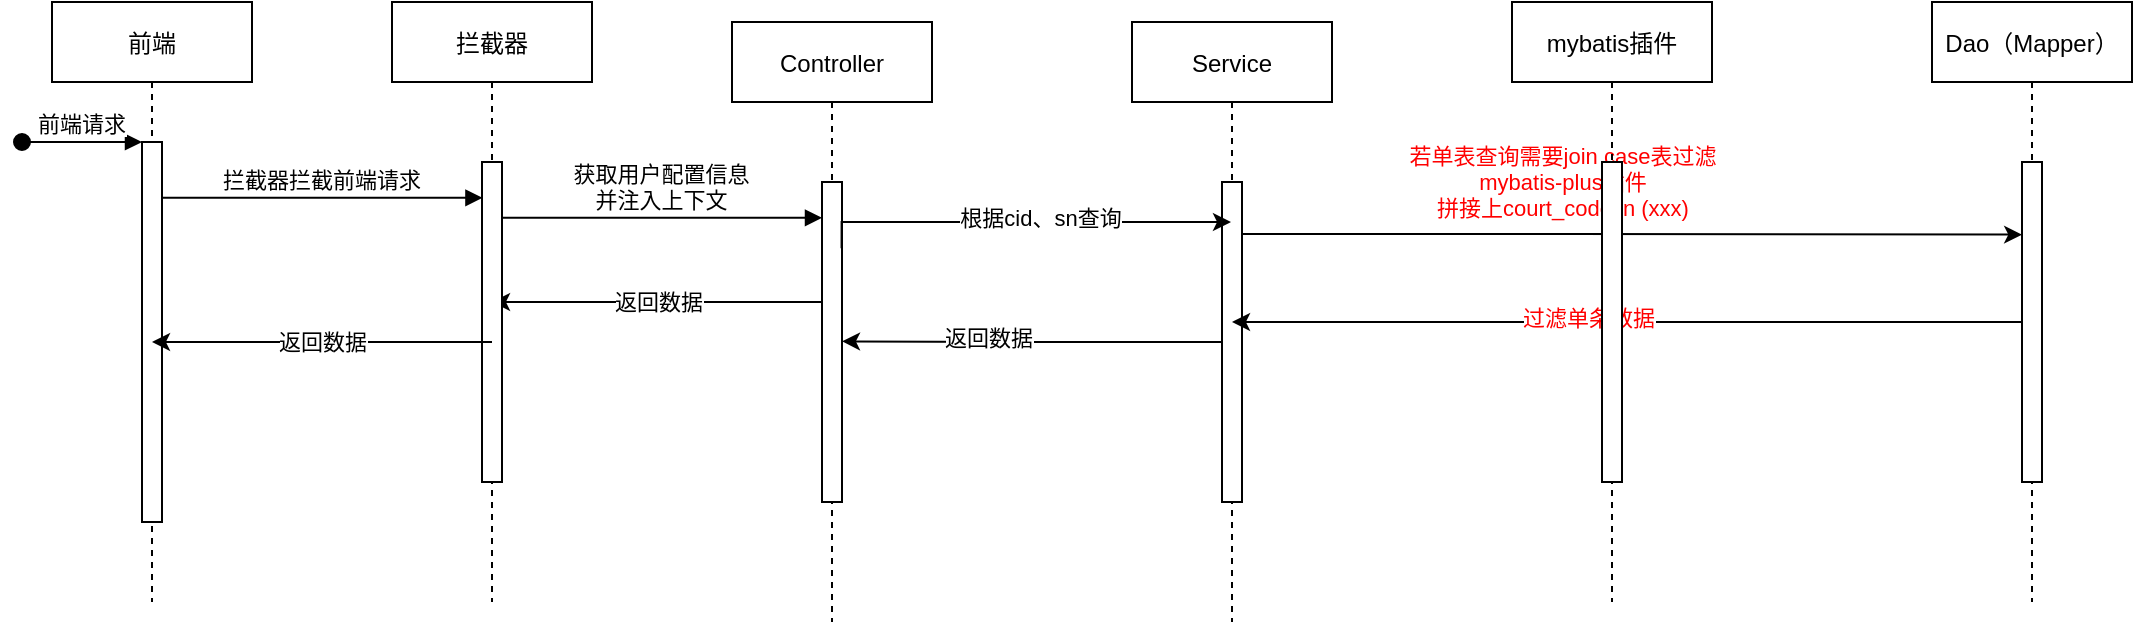 <mxfile version="20.0.4" type="github" pages="3">
  <diagram id="kgpKYQtTHZ0yAKxKKP6v" name="单条记录">
    <mxGraphModel dx="2090" dy="593" grid="1" gridSize="10" guides="1" tooltips="1" connect="1" arrows="1" fold="1" page="1" pageScale="1" pageWidth="850" pageHeight="1100" math="0" shadow="0">
      <root>
        <mxCell id="0" />
        <mxCell id="1" parent="0" />
        <mxCell id="3nuBFxr9cyL0pnOWT2aG-1" value="前端" style="shape=umlLifeline;perimeter=lifelinePerimeter;container=1;collapsible=0;recursiveResize=0;rounded=0;shadow=0;strokeWidth=1;" parent="1" vertex="1">
          <mxGeometry x="-40" y="70" width="100" height="300" as="geometry" />
        </mxCell>
        <mxCell id="3nuBFxr9cyL0pnOWT2aG-2" value="" style="points=[];perimeter=orthogonalPerimeter;rounded=0;shadow=0;strokeWidth=1;" parent="3nuBFxr9cyL0pnOWT2aG-1" vertex="1">
          <mxGeometry x="45" y="70" width="10" height="190" as="geometry" />
        </mxCell>
        <mxCell id="3nuBFxr9cyL0pnOWT2aG-3" value="前端请求" style="verticalAlign=bottom;startArrow=oval;endArrow=block;startSize=8;shadow=0;strokeWidth=1;" parent="3nuBFxr9cyL0pnOWT2aG-1" target="3nuBFxr9cyL0pnOWT2aG-2" edge="1">
          <mxGeometry relative="1" as="geometry">
            <mxPoint x="-15" y="70" as="sourcePoint" />
          </mxGeometry>
        </mxCell>
        <mxCell id="3nuBFxr9cyL0pnOWT2aG-5" value="Controller" style="shape=umlLifeline;perimeter=lifelinePerimeter;container=1;collapsible=0;recursiveResize=0;rounded=0;shadow=0;strokeWidth=1;" parent="1" vertex="1">
          <mxGeometry x="300" y="80" width="100" height="300" as="geometry" />
        </mxCell>
        <mxCell id="3nuBFxr9cyL0pnOWT2aG-6" value="" style="points=[];perimeter=orthogonalPerimeter;rounded=0;shadow=0;strokeWidth=1;" parent="3nuBFxr9cyL0pnOWT2aG-5" vertex="1">
          <mxGeometry x="45" y="80" width="10" height="160" as="geometry" />
        </mxCell>
        <mxCell id="FtKNyufiXCwTpfJjdmEQ-9" value="获取用户配置信息&#xa;并注入上下文" style="verticalAlign=bottom;endArrow=block;entryX=0.022;entryY=0.112;shadow=0;strokeWidth=1;fontSize=11;entryDx=0;entryDy=0;entryPerimeter=0;" edge="1" parent="3nuBFxr9cyL0pnOWT2aG-5">
          <mxGeometry relative="1" as="geometry">
            <mxPoint x="-115.22" y="97.92" as="sourcePoint" />
            <mxPoint x="45.0" y="97.92" as="targetPoint" />
          </mxGeometry>
        </mxCell>
        <mxCell id="3nuBFxr9cyL0pnOWT2aG-8" value="拦截器拦截前端请求" style="verticalAlign=bottom;endArrow=block;entryX=0.022;entryY=0.112;shadow=0;strokeWidth=1;fontSize=11;entryDx=0;entryDy=0;entryPerimeter=0;" parent="1" source="3nuBFxr9cyL0pnOWT2aG-2" target="FtKNyufiXCwTpfJjdmEQ-2" edge="1">
          <mxGeometry relative="1" as="geometry">
            <mxPoint x="275" y="160" as="sourcePoint" />
          </mxGeometry>
        </mxCell>
        <mxCell id="SE7JAbUPpJ-5eUO7LKqL-11" value="Service" style="shape=umlLifeline;perimeter=lifelinePerimeter;container=1;collapsible=0;recursiveResize=0;rounded=0;shadow=0;strokeWidth=1;" parent="1" vertex="1">
          <mxGeometry x="500" y="80" width="100" height="300" as="geometry" />
        </mxCell>
        <mxCell id="SE7JAbUPpJ-5eUO7LKqL-12" value="" style="points=[];perimeter=orthogonalPerimeter;rounded=0;shadow=0;strokeWidth=1;" parent="SE7JAbUPpJ-5eUO7LKqL-11" vertex="1">
          <mxGeometry x="45" y="80" width="10" height="160" as="geometry" />
        </mxCell>
        <mxCell id="SE7JAbUPpJ-5eUO7LKqL-13" value="Dao（Mapper）" style="shape=umlLifeline;perimeter=lifelinePerimeter;container=1;collapsible=0;recursiveResize=0;rounded=0;shadow=0;strokeWidth=1;" parent="1" vertex="1">
          <mxGeometry x="900" y="70" width="100" height="300" as="geometry" />
        </mxCell>
        <mxCell id="SE7JAbUPpJ-5eUO7LKqL-14" value="" style="points=[];perimeter=orthogonalPerimeter;rounded=0;shadow=0;strokeWidth=1;" parent="SE7JAbUPpJ-5eUO7LKqL-13" vertex="1">
          <mxGeometry x="45" y="80" width="10" height="160" as="geometry" />
        </mxCell>
        <mxCell id="SE7JAbUPpJ-5eUO7LKqL-18" style="edgeStyle=orthogonalEdgeStyle;rounded=0;orthogonalLoop=1;jettySize=auto;html=1;fontSize=11;exitX=0.978;exitY=0.207;exitDx=0;exitDy=0;exitPerimeter=0;" parent="1" source="3nuBFxr9cyL0pnOWT2aG-6" target="SE7JAbUPpJ-5eUO7LKqL-11" edge="1">
          <mxGeometry relative="1" as="geometry">
            <mxPoint x="430" y="240" as="targetPoint" />
            <Array as="points">
              <mxPoint x="355" y="180" />
            </Array>
          </mxGeometry>
        </mxCell>
        <mxCell id="8l81Vc26us2J2Qerfzua-2" value="根据cid、sn查询" style="edgeLabel;html=1;align=center;verticalAlign=middle;resizable=0;points=[];fontSize=11;" parent="SE7JAbUPpJ-5eUO7LKqL-18" vertex="1" connectable="0">
          <mxGeometry x="0.083" y="2" relative="1" as="geometry">
            <mxPoint as="offset" />
          </mxGeometry>
        </mxCell>
        <mxCell id="8l81Vc26us2J2Qerfzua-1" style="edgeStyle=orthogonalEdgeStyle;rounded=0;orthogonalLoop=1;jettySize=auto;html=1;entryX=0.009;entryY=0.227;entryDx=0;entryDy=0;entryPerimeter=0;fontSize=11;" parent="1" source="SE7JAbUPpJ-5eUO7LKqL-12" target="SE7JAbUPpJ-5eUO7LKqL-14" edge="1">
          <mxGeometry relative="1" as="geometry">
            <Array as="points">
              <mxPoint x="720" y="186" />
              <mxPoint x="720" y="186" />
            </Array>
          </mxGeometry>
        </mxCell>
        <mxCell id="8l81Vc26us2J2Qerfzua-6" value="&lt;font color=&quot;#ff0000&quot;&gt;若单表查询需要join case表过滤&lt;br&gt;mybatis-plus插件&lt;br&gt;拼接上court_code in (xxx)&lt;br&gt;&lt;/font&gt;" style="edgeLabel;html=1;align=center;verticalAlign=middle;resizable=0;points=[];fontSize=11;" parent="8l81Vc26us2J2Qerfzua-1" vertex="1" connectable="0">
          <mxGeometry x="-0.348" y="-2" relative="1" as="geometry">
            <mxPoint x="33" y="-28" as="offset" />
          </mxGeometry>
        </mxCell>
        <mxCell id="8l81Vc26us2J2Qerfzua-10" style="edgeStyle=orthogonalEdgeStyle;rounded=0;orthogonalLoop=1;jettySize=auto;html=1;fontSize=11;fontColor=#FF0000;" parent="1" source="SE7JAbUPpJ-5eUO7LKqL-14" target="SE7JAbUPpJ-5eUO7LKqL-11" edge="1">
          <mxGeometry relative="1" as="geometry" />
        </mxCell>
        <mxCell id="8l81Vc26us2J2Qerfzua-12" value="过滤单条数据" style="edgeLabel;html=1;align=center;verticalAlign=middle;resizable=0;points=[];fontSize=11;fontColor=#FF0000;" parent="8l81Vc26us2J2Qerfzua-10" vertex="1" connectable="0">
          <mxGeometry x="0.1" y="-2" relative="1" as="geometry">
            <mxPoint as="offset" />
          </mxGeometry>
        </mxCell>
        <mxCell id="8l81Vc26us2J2Qerfzua-15" style="edgeStyle=orthogonalEdgeStyle;rounded=0;orthogonalLoop=1;jettySize=auto;html=1;entryX=1;entryY=0.498;entryDx=0;entryDy=0;entryPerimeter=0;fontSize=11;fontColor=#FF0000;" parent="1" source="SE7JAbUPpJ-5eUO7LKqL-12" target="3nuBFxr9cyL0pnOWT2aG-6" edge="1">
          <mxGeometry relative="1" as="geometry" />
        </mxCell>
        <mxCell id="8l81Vc26us2J2Qerfzua-18" value="返回数据" style="edgeLabel;html=1;align=center;verticalAlign=middle;resizable=0;points=[];fontSize=11;fontColor=#000000;" parent="8l81Vc26us2J2Qerfzua-15" vertex="1" connectable="0">
          <mxGeometry x="0.236" y="-2" relative="1" as="geometry">
            <mxPoint as="offset" />
          </mxGeometry>
        </mxCell>
        <mxCell id="8l81Vc26us2J2Qerfzua-16" value="&lt;font color=&quot;#000000&quot;&gt;返回数据&lt;/font&gt;" style="edgeStyle=orthogonalEdgeStyle;rounded=0;orthogonalLoop=1;jettySize=auto;html=1;fontSize=11;fontColor=#FF0000;" parent="1" source="3nuBFxr9cyL0pnOWT2aG-6" target="FtKNyufiXCwTpfJjdmEQ-1" edge="1">
          <mxGeometry relative="1" as="geometry">
            <Array as="points">
              <mxPoint x="310" y="220" />
              <mxPoint x="310" y="220" />
            </Array>
          </mxGeometry>
        </mxCell>
        <mxCell id="FtKNyufiXCwTpfJjdmEQ-1" value="拦截器" style="shape=umlLifeline;perimeter=lifelinePerimeter;container=1;collapsible=0;recursiveResize=0;rounded=0;shadow=0;strokeWidth=1;" vertex="1" parent="1">
          <mxGeometry x="130" y="70" width="100" height="300" as="geometry" />
        </mxCell>
        <mxCell id="FtKNyufiXCwTpfJjdmEQ-2" value="" style="points=[];perimeter=orthogonalPerimeter;rounded=0;shadow=0;strokeWidth=1;" vertex="1" parent="FtKNyufiXCwTpfJjdmEQ-1">
          <mxGeometry x="45" y="80" width="10" height="160" as="geometry" />
        </mxCell>
        <mxCell id="FtKNyufiXCwTpfJjdmEQ-5" value="mybatis插件" style="shape=umlLifeline;perimeter=lifelinePerimeter;container=1;collapsible=0;recursiveResize=0;rounded=0;shadow=0;strokeWidth=1;" vertex="1" parent="1">
          <mxGeometry x="690" y="70" width="100" height="300" as="geometry" />
        </mxCell>
        <mxCell id="FtKNyufiXCwTpfJjdmEQ-6" value="" style="points=[];perimeter=orthogonalPerimeter;rounded=0;shadow=0;strokeWidth=1;" vertex="1" parent="FtKNyufiXCwTpfJjdmEQ-5">
          <mxGeometry x="45" y="80" width="10" height="160" as="geometry" />
        </mxCell>
        <mxCell id="FtKNyufiXCwTpfJjdmEQ-7" value="&lt;font color=&quot;#000000&quot;&gt;返回数据&lt;/font&gt;" style="edgeStyle=orthogonalEdgeStyle;rounded=0;orthogonalLoop=1;jettySize=auto;html=1;fontSize=11;fontColor=#FF0000;" edge="1" parent="1" target="3nuBFxr9cyL0pnOWT2aG-1">
          <mxGeometry relative="1" as="geometry">
            <Array as="points">
              <mxPoint x="180" y="240" />
            </Array>
            <mxPoint x="180" y="240" as="sourcePoint" />
            <mxPoint x="189.63" y="230.043" as="targetPoint" />
          </mxGeometry>
        </mxCell>
      </root>
    </mxGraphModel>
  </diagram>
  <diagram id="lqFhKrCSAi3UoFyXcT7N" name="列表查询">
    <mxGraphModel dx="1426" dy="1851" grid="1" gridSize="10" guides="1" tooltips="1" connect="1" arrows="1" fold="1" page="1" pageScale="1" pageWidth="827" pageHeight="1169" math="0" shadow="0">
      <root>
        <mxCell id="0" />
        <mxCell id="1" parent="0" />
        <mxCell id="pGW9Ufu_6rYB34V19ef3-1" value="前端" style="shape=umlLifeline;perimeter=lifelinePerimeter;container=1;collapsible=0;recursiveResize=0;rounded=0;shadow=0;strokeWidth=1;" vertex="1" parent="1">
          <mxGeometry x="120" y="80" width="100" height="300" as="geometry" />
        </mxCell>
        <mxCell id="pGW9Ufu_6rYB34V19ef3-2" value="" style="points=[];perimeter=orthogonalPerimeter;rounded=0;shadow=0;strokeWidth=1;" vertex="1" parent="pGW9Ufu_6rYB34V19ef3-1">
          <mxGeometry x="45" y="70" width="10" height="190" as="geometry" />
        </mxCell>
        <mxCell id="pGW9Ufu_6rYB34V19ef3-3" value="前端请求" style="verticalAlign=bottom;startArrow=oval;endArrow=block;startSize=8;shadow=0;strokeWidth=1;" edge="1" parent="pGW9Ufu_6rYB34V19ef3-1" target="pGW9Ufu_6rYB34V19ef3-2">
          <mxGeometry relative="1" as="geometry">
            <mxPoint x="-15" y="70" as="sourcePoint" />
          </mxGeometry>
        </mxCell>
        <mxCell id="pGW9Ufu_6rYB34V19ef3-4" value="Controller" style="shape=umlLifeline;perimeter=lifelinePerimeter;container=1;collapsible=0;recursiveResize=0;rounded=0;shadow=0;strokeWidth=1;" vertex="1" parent="1">
          <mxGeometry x="300" y="80" width="100" height="300" as="geometry" />
        </mxCell>
        <mxCell id="pGW9Ufu_6rYB34V19ef3-5" value="" style="points=[];perimeter=orthogonalPerimeter;rounded=0;shadow=0;strokeWidth=1;" vertex="1" parent="pGW9Ufu_6rYB34V19ef3-4">
          <mxGeometry x="45" y="80" width="10" height="160" as="geometry" />
        </mxCell>
        <mxCell id="pGW9Ufu_6rYB34V19ef3-6" value="拦截器拦截请求并注入&#xa;用户配置courtCodes" style="verticalAlign=bottom;endArrow=block;entryX=0;entryY=0;shadow=0;strokeWidth=1;fontSize=11;" edge="1" parent="1" source="pGW9Ufu_6rYB34V19ef3-2" target="pGW9Ufu_6rYB34V19ef3-5">
          <mxGeometry relative="1" as="geometry">
            <mxPoint x="275" y="160" as="sourcePoint" />
          </mxGeometry>
        </mxCell>
        <mxCell id="pGW9Ufu_6rYB34V19ef3-7" value="Service" style="shape=umlLifeline;perimeter=lifelinePerimeter;container=1;collapsible=0;recursiveResize=0;rounded=0;shadow=0;strokeWidth=1;" vertex="1" parent="1">
          <mxGeometry x="500" y="80" width="100" height="300" as="geometry" />
        </mxCell>
        <mxCell id="pGW9Ufu_6rYB34V19ef3-8" value="" style="points=[];perimeter=orthogonalPerimeter;rounded=0;shadow=0;strokeWidth=1;" vertex="1" parent="pGW9Ufu_6rYB34V19ef3-7">
          <mxGeometry x="45" y="80" width="10" height="160" as="geometry" />
        </mxCell>
        <mxCell id="pGW9Ufu_6rYB34V19ef3-9" value="Dao（Mapper）" style="shape=umlLifeline;perimeter=lifelinePerimeter;container=1;collapsible=0;recursiveResize=0;rounded=0;shadow=0;strokeWidth=1;" vertex="1" parent="1">
          <mxGeometry x="700" y="70" width="100" height="300" as="geometry" />
        </mxCell>
        <mxCell id="pGW9Ufu_6rYB34V19ef3-10" value="" style="points=[];perimeter=orthogonalPerimeter;rounded=0;shadow=0;strokeWidth=1;" vertex="1" parent="pGW9Ufu_6rYB34V19ef3-9">
          <mxGeometry x="45" y="80" width="10" height="160" as="geometry" />
        </mxCell>
        <mxCell id="pGW9Ufu_6rYB34V19ef3-11" style="edgeStyle=orthogonalEdgeStyle;rounded=0;orthogonalLoop=1;jettySize=auto;html=1;fontSize=11;exitX=0.978;exitY=0.207;exitDx=0;exitDy=0;exitPerimeter=0;" edge="1" parent="1" source="pGW9Ufu_6rYB34V19ef3-5" target="pGW9Ufu_6rYB34V19ef3-7">
          <mxGeometry relative="1" as="geometry">
            <mxPoint x="430" y="240" as="targetPoint" />
            <Array as="points">
              <mxPoint x="355" y="180" />
            </Array>
          </mxGeometry>
        </mxCell>
        <mxCell id="pGW9Ufu_6rYB34V19ef3-12" value="根据查询条件查询" style="edgeLabel;html=1;align=center;verticalAlign=middle;resizable=0;points=[];fontSize=11;" vertex="1" connectable="0" parent="pGW9Ufu_6rYB34V19ef3-11">
          <mxGeometry x="0.083" y="2" relative="1" as="geometry">
            <mxPoint as="offset" />
          </mxGeometry>
        </mxCell>
        <mxCell id="pGW9Ufu_6rYB34V19ef3-13" style="edgeStyle=orthogonalEdgeStyle;rounded=0;orthogonalLoop=1;jettySize=auto;html=1;entryX=0.009;entryY=0.227;entryDx=0;entryDy=0;entryPerimeter=0;fontSize=11;" edge="1" parent="1" source="pGW9Ufu_6rYB34V19ef3-8" target="pGW9Ufu_6rYB34V19ef3-10">
          <mxGeometry relative="1" as="geometry">
            <Array as="points">
              <mxPoint x="720" y="186" />
              <mxPoint x="720" y="186" />
            </Array>
          </mxGeometry>
        </mxCell>
        <mxCell id="pGW9Ufu_6rYB34V19ef3-14" value="&lt;font color=&quot;#ff0000&quot;&gt;&lt;br&gt;利用mybatis-plus插件&lt;br&gt;拼接上court_code in (xxx)&lt;br&gt;&lt;/font&gt;" style="edgeLabel;html=1;align=center;verticalAlign=middle;resizable=0;points=[];fontSize=11;" vertex="1" connectable="0" parent="pGW9Ufu_6rYB34V19ef3-13">
          <mxGeometry x="-0.348" y="-2" relative="1" as="geometry">
            <mxPoint x="33" y="-28" as="offset" />
          </mxGeometry>
        </mxCell>
        <mxCell id="pGW9Ufu_6rYB34V19ef3-17" style="edgeStyle=orthogonalEdgeStyle;rounded=0;orthogonalLoop=1;jettySize=auto;html=1;fontSize=11;fontColor=#FF0000;" edge="1" parent="1" source="pGW9Ufu_6rYB34V19ef3-10" target="pGW9Ufu_6rYB34V19ef3-7">
          <mxGeometry relative="1" as="geometry" />
        </mxCell>
        <mxCell id="pGW9Ufu_6rYB34V19ef3-18" value="只查出对应法院权限信息" style="edgeLabel;html=1;align=center;verticalAlign=middle;resizable=0;points=[];fontSize=11;fontColor=#FF0000;" vertex="1" connectable="0" parent="pGW9Ufu_6rYB34V19ef3-17">
          <mxGeometry x="0.1" y="-2" relative="1" as="geometry">
            <mxPoint as="offset" />
          </mxGeometry>
        </mxCell>
        <mxCell id="pGW9Ufu_6rYB34V19ef3-19" style="edgeStyle=orthogonalEdgeStyle;rounded=0;orthogonalLoop=1;jettySize=auto;html=1;entryX=1;entryY=0.498;entryDx=0;entryDy=0;entryPerimeter=0;fontSize=11;fontColor=#FF0000;" edge="1" parent="1" source="pGW9Ufu_6rYB34V19ef3-8" target="pGW9Ufu_6rYB34V19ef3-5">
          <mxGeometry relative="1" as="geometry" />
        </mxCell>
        <mxCell id="pGW9Ufu_6rYB34V19ef3-20" value="返回数据" style="edgeLabel;html=1;align=center;verticalAlign=middle;resizable=0;points=[];fontSize=11;fontColor=#000000;" vertex="1" connectable="0" parent="pGW9Ufu_6rYB34V19ef3-19">
          <mxGeometry x="0.236" y="-2" relative="1" as="geometry">
            <mxPoint as="offset" />
          </mxGeometry>
        </mxCell>
        <mxCell id="pGW9Ufu_6rYB34V19ef3-21" value="&lt;font color=&quot;#000000&quot;&gt;返回数据&lt;/font&gt;" style="edgeStyle=orthogonalEdgeStyle;rounded=0;orthogonalLoop=1;jettySize=auto;html=1;fontSize=11;fontColor=#FF0000;" edge="1" parent="1" source="pGW9Ufu_6rYB34V19ef3-5" target="pGW9Ufu_6rYB34V19ef3-1">
          <mxGeometry relative="1" as="geometry">
            <Array as="points">
              <mxPoint x="300" y="230" />
              <mxPoint x="300" y="230" />
            </Array>
          </mxGeometry>
        </mxCell>
        <mxCell id="0x1Edo98HbkPm0VQyTSj-1" value="单条操作是在页面上进行的，后端理论上不会触发" style="shape=callout;whiteSpace=wrap;html=1;perimeter=calloutPerimeter;fontSize=11;fontColor=#000000;" vertex="1" parent="1">
          <mxGeometry x="400" y="-70" width="120" height="80" as="geometry" />
        </mxCell>
      </root>
    </mxGraphModel>
  </diagram>
  <diagram id="o_dDMDS5-6yDOPdR2BQt" name="批量操作">
    <mxGraphModel dx="1056" dy="505" grid="1" gridSize="10" guides="1" tooltips="1" connect="1" arrows="1" fold="1" page="1" pageScale="1" pageWidth="827" pageHeight="1169" math="0" shadow="0">
      <root>
        <mxCell id="0" />
        <mxCell id="1" parent="0" />
        <mxCell id="OZaMGHCpha3dbO1mzQ3Z-1" value="前端" style="shape=umlLifeline;perimeter=lifelinePerimeter;container=1;collapsible=0;recursiveResize=0;rounded=0;shadow=0;strokeWidth=1;" vertex="1" parent="1">
          <mxGeometry x="120" y="80" width="100" height="300" as="geometry" />
        </mxCell>
        <mxCell id="OZaMGHCpha3dbO1mzQ3Z-2" value="" style="points=[];perimeter=orthogonalPerimeter;rounded=0;shadow=0;strokeWidth=1;" vertex="1" parent="OZaMGHCpha3dbO1mzQ3Z-1">
          <mxGeometry x="45" y="70" width="10" height="190" as="geometry" />
        </mxCell>
        <mxCell id="OZaMGHCpha3dbO1mzQ3Z-3" value="前端请求" style="verticalAlign=bottom;startArrow=oval;endArrow=block;startSize=8;shadow=0;strokeWidth=1;" edge="1" parent="OZaMGHCpha3dbO1mzQ3Z-1" target="OZaMGHCpha3dbO1mzQ3Z-2">
          <mxGeometry relative="1" as="geometry">
            <mxPoint x="-15" y="70" as="sourcePoint" />
          </mxGeometry>
        </mxCell>
        <mxCell id="OZaMGHCpha3dbO1mzQ3Z-4" value="Controller" style="shape=umlLifeline;perimeter=lifelinePerimeter;container=1;collapsible=0;recursiveResize=0;rounded=0;shadow=0;strokeWidth=1;" vertex="1" parent="1">
          <mxGeometry x="300" y="80" width="100" height="300" as="geometry" />
        </mxCell>
        <mxCell id="OZaMGHCpha3dbO1mzQ3Z-5" value="" style="points=[];perimeter=orthogonalPerimeter;rounded=0;shadow=0;strokeWidth=1;" vertex="1" parent="OZaMGHCpha3dbO1mzQ3Z-4">
          <mxGeometry x="45" y="80" width="10" height="160" as="geometry" />
        </mxCell>
        <mxCell id="OZaMGHCpha3dbO1mzQ3Z-6" value="拦截器拦截请求并注入&#xa;用户配置courtCodes" style="verticalAlign=bottom;endArrow=block;entryX=0;entryY=0;shadow=0;strokeWidth=1;fontSize=11;" edge="1" parent="1" source="OZaMGHCpha3dbO1mzQ3Z-2" target="OZaMGHCpha3dbO1mzQ3Z-5">
          <mxGeometry relative="1" as="geometry">
            <mxPoint x="275" y="160" as="sourcePoint" />
          </mxGeometry>
        </mxCell>
        <mxCell id="OZaMGHCpha3dbO1mzQ3Z-7" value="Service" style="shape=umlLifeline;perimeter=lifelinePerimeter;container=1;collapsible=0;recursiveResize=0;rounded=0;shadow=0;strokeWidth=1;" vertex="1" parent="1">
          <mxGeometry x="500" y="80" width="100" height="300" as="geometry" />
        </mxCell>
        <mxCell id="OZaMGHCpha3dbO1mzQ3Z-8" value="" style="points=[];perimeter=orthogonalPerimeter;rounded=0;shadow=0;strokeWidth=1;" vertex="1" parent="OZaMGHCpha3dbO1mzQ3Z-7">
          <mxGeometry x="45" y="80" width="10" height="160" as="geometry" />
        </mxCell>
        <mxCell id="OZaMGHCpha3dbO1mzQ3Z-9" value="Dao（Mapper）" style="shape=umlLifeline;perimeter=lifelinePerimeter;container=1;collapsible=0;recursiveResize=0;rounded=0;shadow=0;strokeWidth=1;" vertex="1" parent="1">
          <mxGeometry x="700" y="70" width="100" height="300" as="geometry" />
        </mxCell>
        <mxCell id="OZaMGHCpha3dbO1mzQ3Z-10" value="" style="points=[];perimeter=orthogonalPerimeter;rounded=0;shadow=0;strokeWidth=1;" vertex="1" parent="OZaMGHCpha3dbO1mzQ3Z-9">
          <mxGeometry x="45" y="80" width="10" height="160" as="geometry" />
        </mxCell>
        <mxCell id="OZaMGHCpha3dbO1mzQ3Z-11" style="edgeStyle=orthogonalEdgeStyle;rounded=0;orthogonalLoop=1;jettySize=auto;html=1;fontSize=11;exitX=0.978;exitY=0.207;exitDx=0;exitDy=0;exitPerimeter=0;" edge="1" parent="1" source="OZaMGHCpha3dbO1mzQ3Z-5" target="OZaMGHCpha3dbO1mzQ3Z-7">
          <mxGeometry relative="1" as="geometry">
            <mxPoint x="430" y="240" as="targetPoint" />
            <Array as="points">
              <mxPoint x="355" y="180" />
            </Array>
          </mxGeometry>
        </mxCell>
        <mxCell id="OZaMGHCpha3dbO1mzQ3Z-12" value="查询相关操作" style="edgeLabel;html=1;align=center;verticalAlign=middle;resizable=0;points=[];fontSize=11;" vertex="1" connectable="0" parent="OZaMGHCpha3dbO1mzQ3Z-11">
          <mxGeometry x="0.083" y="2" relative="1" as="geometry">
            <mxPoint as="offset" />
          </mxGeometry>
        </mxCell>
        <mxCell id="OZaMGHCpha3dbO1mzQ3Z-13" style="edgeStyle=orthogonalEdgeStyle;rounded=0;orthogonalLoop=1;jettySize=auto;html=1;entryX=0.009;entryY=0.227;entryDx=0;entryDy=0;entryPerimeter=0;fontSize=11;" edge="1" parent="1" source="OZaMGHCpha3dbO1mzQ3Z-8" target="OZaMGHCpha3dbO1mzQ3Z-10">
          <mxGeometry relative="1" as="geometry">
            <Array as="points">
              <mxPoint x="720" y="186" />
              <mxPoint x="720" y="186" />
            </Array>
          </mxGeometry>
        </mxCell>
        <mxCell id="OZaMGHCpha3dbO1mzQ3Z-14" value="&lt;font&gt;&lt;br&gt;利用mybatis-plus插件&lt;br&gt;拼接上court_code in (xxx)&lt;br&gt;&lt;/font&gt;" style="edgeLabel;html=1;align=center;verticalAlign=middle;resizable=0;points=[];fontSize=11;fontColor=#000000;" vertex="1" connectable="0" parent="OZaMGHCpha3dbO1mzQ3Z-13">
          <mxGeometry x="-0.348" y="-2" relative="1" as="geometry">
            <mxPoint x="33" y="-28" as="offset" />
          </mxGeometry>
        </mxCell>
        <mxCell id="OZaMGHCpha3dbO1mzQ3Z-15" style="edgeStyle=orthogonalEdgeStyle;rounded=0;orthogonalLoop=1;jettySize=auto;html=1;fontSize=11;fontColor=#FF0000;" edge="1" parent="1" source="OZaMGHCpha3dbO1mzQ3Z-10" target="OZaMGHCpha3dbO1mzQ3Z-7">
          <mxGeometry relative="1" as="geometry" />
        </mxCell>
        <mxCell id="OZaMGHCpha3dbO1mzQ3Z-16" value="数据权限控制" style="edgeLabel;html=1;align=center;verticalAlign=middle;resizable=0;points=[];fontSize=11;fontColor=#000000;" vertex="1" connectable="0" parent="OZaMGHCpha3dbO1mzQ3Z-15">
          <mxGeometry x="0.1" y="-2" relative="1" as="geometry">
            <mxPoint as="offset" />
          </mxGeometry>
        </mxCell>
        <mxCell id="OZaMGHCpha3dbO1mzQ3Z-17" style="edgeStyle=orthogonalEdgeStyle;rounded=0;orthogonalLoop=1;jettySize=auto;html=1;entryX=1;entryY=0.498;entryDx=0;entryDy=0;entryPerimeter=0;fontSize=11;fontColor=#FF0000;" edge="1" parent="1" source="OZaMGHCpha3dbO1mzQ3Z-8" target="OZaMGHCpha3dbO1mzQ3Z-5">
          <mxGeometry relative="1" as="geometry" />
        </mxCell>
        <mxCell id="OZaMGHCpha3dbO1mzQ3Z-18" value="返回数据" style="edgeLabel;html=1;align=center;verticalAlign=middle;resizable=0;points=[];fontSize=11;fontColor=#000000;" vertex="1" connectable="0" parent="OZaMGHCpha3dbO1mzQ3Z-17">
          <mxGeometry x="0.236" y="-2" relative="1" as="geometry">
            <mxPoint as="offset" />
          </mxGeometry>
        </mxCell>
        <mxCell id="OZaMGHCpha3dbO1mzQ3Z-19" value="&lt;font color=&quot;#000000&quot;&gt;返回数据&lt;/font&gt;" style="edgeStyle=orthogonalEdgeStyle;rounded=0;orthogonalLoop=1;jettySize=auto;html=1;fontSize=11;fontColor=#FF0000;" edge="1" parent="1" source="OZaMGHCpha3dbO1mzQ3Z-5" target="OZaMGHCpha3dbO1mzQ3Z-1">
          <mxGeometry relative="1" as="geometry">
            <Array as="points">
              <mxPoint x="300" y="230" />
              <mxPoint x="300" y="230" />
            </Array>
          </mxGeometry>
        </mxCell>
        <mxCell id="hnm7GL3hyvlAkiOaKfPX-1" value="&lt;font color=&quot;#ff0000&quot;&gt;校验相关数据权限&lt;br&gt;若无权限则报错&lt;br&gt;&lt;/font&gt;" style="edgeLabel;html=1;align=center;verticalAlign=middle;resizable=0;points=[];fontSize=11;" vertex="1" connectable="0" parent="1">
          <mxGeometry x="250.003" y="179.997" as="geometry" />
        </mxCell>
      </root>
    </mxGraphModel>
  </diagram>
</mxfile>
